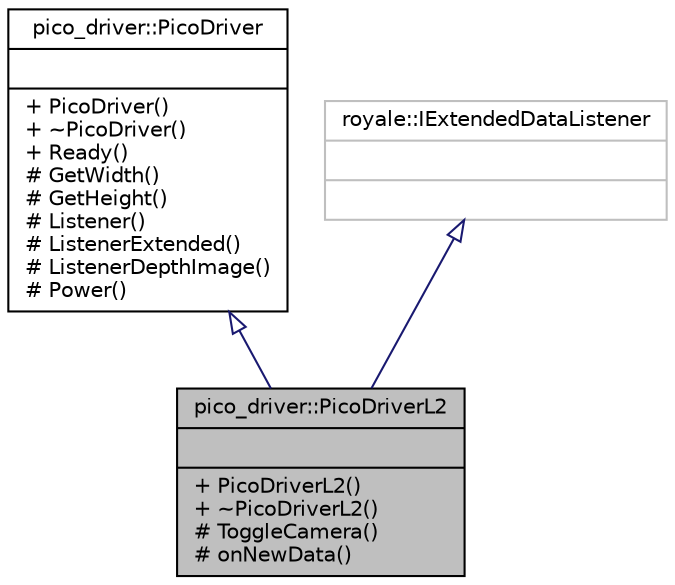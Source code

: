 digraph "pico_driver::PicoDriverL2"
{
 // LATEX_PDF_SIZE
  edge [fontname="Helvetica",fontsize="10",labelfontname="Helvetica",labelfontsize="10"];
  node [fontname="Helvetica",fontsize="10",shape=record];
  Node1 [label="{pico_driver::PicoDriverL2\n||+ PicoDriverL2()\l+ ~PicoDriverL2()\l# ToggleCamera()\l# onNewData()\l}",height=0.2,width=0.4,color="black", fillcolor="grey75", style="filled", fontcolor="black",tooltip=" "];
  Node2 -> Node1 [dir="back",color="midnightblue",fontsize="10",style="solid",arrowtail="onormal",fontname="Helvetica"];
  Node2 [label="{pico_driver::PicoDriver\n||+ PicoDriver()\l+ ~PicoDriver()\l+ Ready()\l# GetWidth()\l# GetHeight()\l# Listener()\l# ListenerExtended()\l# ListenerDepthImage()\l# Power()\l}",height=0.2,width=0.4,color="black", fillcolor="white", style="filled",URL="$classpico__driver_1_1PicoDriver.html",tooltip=" "];
  Node3 -> Node1 [dir="back",color="midnightblue",fontsize="10",style="solid",arrowtail="onormal",fontname="Helvetica"];
  Node3 [label="{royale::IExtendedDataListener\n||}",height=0.2,width=0.4,color="grey75", fillcolor="white", style="filled",tooltip=" "];
}
